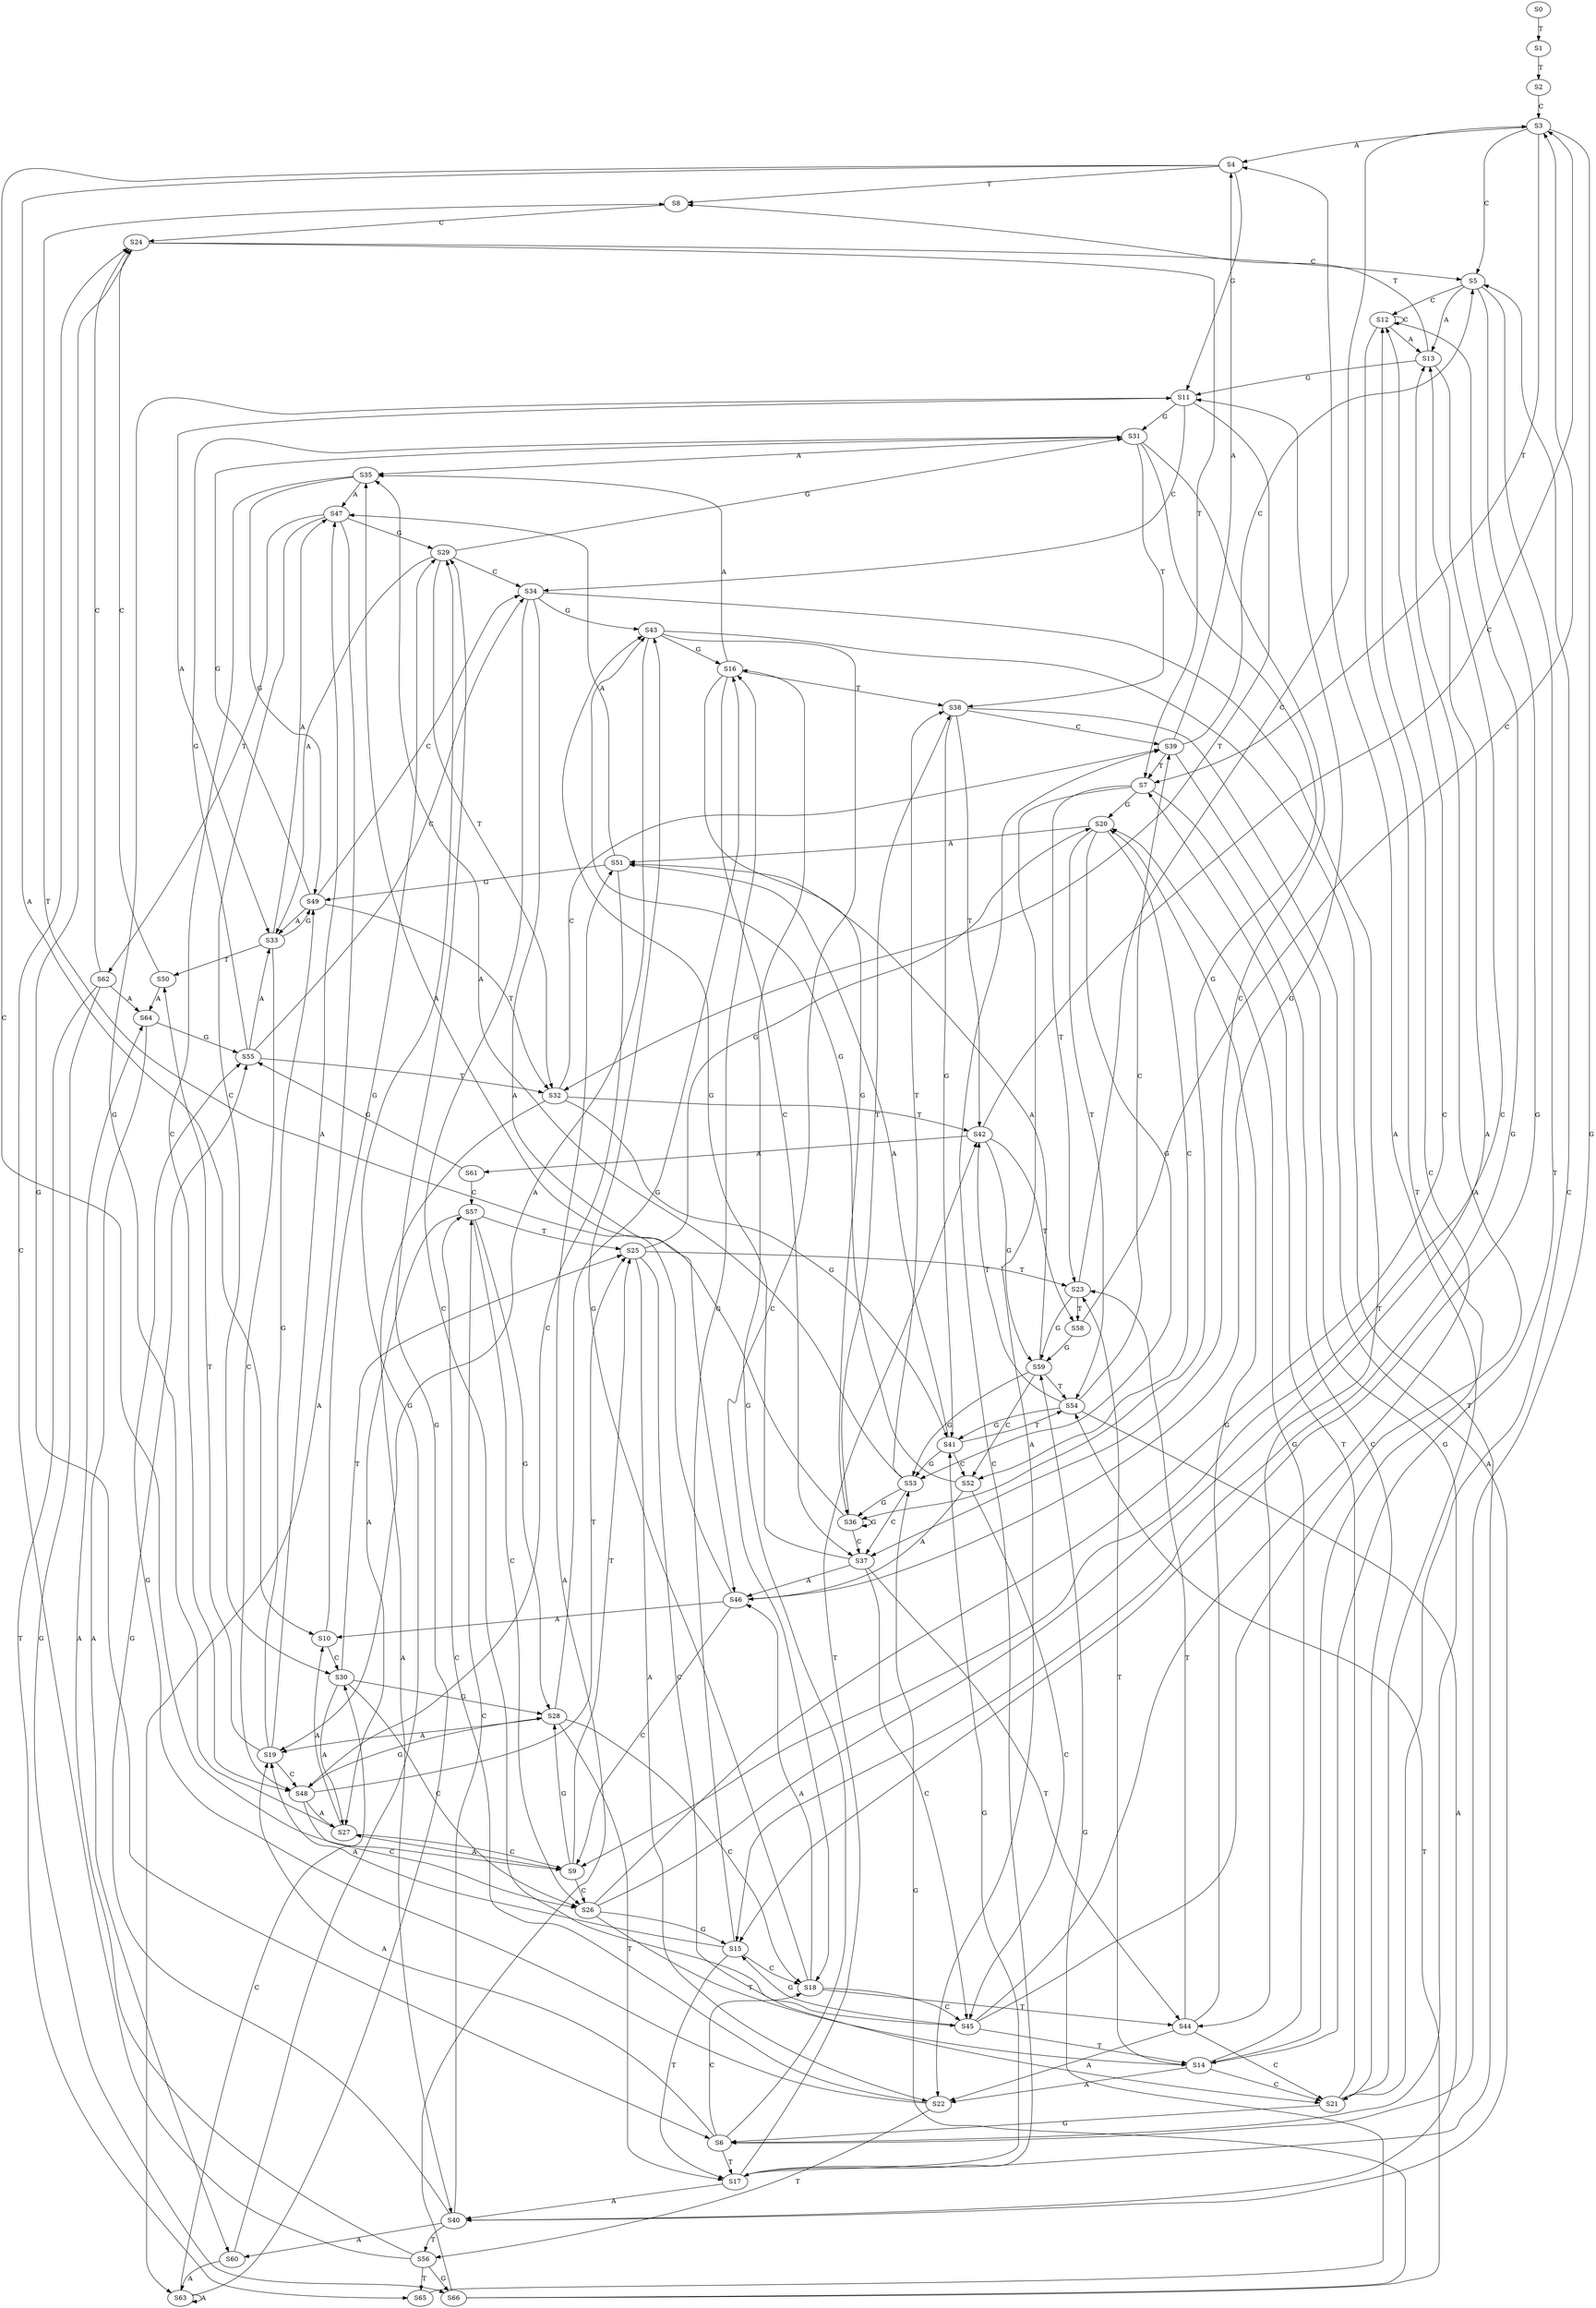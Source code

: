 strict digraph  {
	S0 -> S1 [ label = T ];
	S1 -> S2 [ label = T ];
	S2 -> S3 [ label = C ];
	S3 -> S4 [ label = A ];
	S3 -> S5 [ label = C ];
	S3 -> S6 [ label = G ];
	S3 -> S7 [ label = T ];
	S4 -> S8 [ label = T ];
	S4 -> S9 [ label = C ];
	S4 -> S10 [ label = A ];
	S4 -> S11 [ label = G ];
	S5 -> S12 [ label = C ];
	S5 -> S13 [ label = A ];
	S5 -> S14 [ label = T ];
	S5 -> S15 [ label = G ];
	S6 -> S16 [ label = G ];
	S6 -> S17 [ label = T ];
	S6 -> S18 [ label = C ];
	S6 -> S19 [ label = A ];
	S7 -> S20 [ label = G ];
	S7 -> S21 [ label = C ];
	S7 -> S22 [ label = A ];
	S7 -> S23 [ label = T ];
	S8 -> S24 [ label = C ];
	S9 -> S25 [ label = T ];
	S9 -> S26 [ label = C ];
	S9 -> S27 [ label = A ];
	S9 -> S28 [ label = G ];
	S10 -> S29 [ label = G ];
	S10 -> S30 [ label = C ];
	S11 -> S31 [ label = G ];
	S11 -> S32 [ label = T ];
	S11 -> S33 [ label = A ];
	S11 -> S34 [ label = C ];
	S12 -> S15 [ label = G ];
	S12 -> S12 [ label = C ];
	S12 -> S13 [ label = A ];
	S12 -> S14 [ label = T ];
	S13 -> S11 [ label = G ];
	S13 -> S8 [ label = T ];
	S13 -> S9 [ label = C ];
	S14 -> S20 [ label = G ];
	S14 -> S21 [ label = C ];
	S14 -> S23 [ label = T ];
	S14 -> S22 [ label = A ];
	S15 -> S19 [ label = A ];
	S15 -> S16 [ label = G ];
	S15 -> S17 [ label = T ];
	S15 -> S18 [ label = C ];
	S16 -> S35 [ label = A ];
	S16 -> S36 [ label = G ];
	S16 -> S37 [ label = C ];
	S16 -> S38 [ label = T ];
	S17 -> S39 [ label = C ];
	S17 -> S40 [ label = A ];
	S17 -> S41 [ label = G ];
	S17 -> S42 [ label = T ];
	S18 -> S43 [ label = G ];
	S18 -> S44 [ label = T ];
	S18 -> S45 [ label = C ];
	S18 -> S46 [ label = A ];
	S19 -> S47 [ label = A ];
	S19 -> S48 [ label = C ];
	S19 -> S49 [ label = G ];
	S19 -> S50 [ label = T ];
	S20 -> S51 [ label = A ];
	S20 -> S52 [ label = C ];
	S20 -> S53 [ label = G ];
	S20 -> S54 [ label = T ];
	S21 -> S7 [ label = T ];
	S21 -> S6 [ label = G ];
	S21 -> S5 [ label = C ];
	S21 -> S4 [ label = A ];
	S22 -> S55 [ label = G ];
	S22 -> S56 [ label = T ];
	S22 -> S57 [ label = C ];
	S23 -> S3 [ label = C ];
	S23 -> S58 [ label = T ];
	S23 -> S59 [ label = G ];
	S24 -> S5 [ label = C ];
	S24 -> S6 [ label = G ];
	S24 -> S7 [ label = T ];
	S25 -> S22 [ label = A ];
	S25 -> S21 [ label = C ];
	S25 -> S23 [ label = T ];
	S25 -> S20 [ label = G ];
	S26 -> S12 [ label = C ];
	S26 -> S13 [ label = A ];
	S26 -> S14 [ label = T ];
	S26 -> S15 [ label = G ];
	S27 -> S11 [ label = G ];
	S27 -> S9 [ label = C ];
	S27 -> S10 [ label = A ];
	S28 -> S16 [ label = G ];
	S28 -> S19 [ label = A ];
	S28 -> S17 [ label = T ];
	S28 -> S18 [ label = C ];
	S29 -> S32 [ label = T ];
	S29 -> S33 [ label = A ];
	S29 -> S34 [ label = C ];
	S29 -> S31 [ label = G ];
	S30 -> S27 [ label = A ];
	S30 -> S26 [ label = C ];
	S30 -> S28 [ label = G ];
	S30 -> S25 [ label = T ];
	S31 -> S35 [ label = A ];
	S31 -> S36 [ label = G ];
	S31 -> S38 [ label = T ];
	S31 -> S37 [ label = C ];
	S32 -> S40 [ label = A ];
	S32 -> S39 [ label = C ];
	S32 -> S41 [ label = G ];
	S32 -> S42 [ label = T ];
	S33 -> S47 [ label = A ];
	S33 -> S48 [ label = C ];
	S33 -> S50 [ label = T ];
	S33 -> S49 [ label = G ];
	S34 -> S45 [ label = C ];
	S34 -> S46 [ label = A ];
	S34 -> S43 [ label = G ];
	S34 -> S44 [ label = T ];
	S35 -> S47 [ label = A ];
	S35 -> S49 [ label = G ];
	S35 -> S48 [ label = C ];
	S36 -> S38 [ label = T ];
	S36 -> S37 [ label = C ];
	S36 -> S36 [ label = G ];
	S36 -> S35 [ label = A ];
	S37 -> S44 [ label = T ];
	S37 -> S45 [ label = C ];
	S37 -> S46 [ label = A ];
	S37 -> S43 [ label = G ];
	S38 -> S40 [ label = A ];
	S38 -> S39 [ label = C ];
	S38 -> S41 [ label = G ];
	S38 -> S42 [ label = T ];
	S39 -> S7 [ label = T ];
	S39 -> S6 [ label = G ];
	S39 -> S4 [ label = A ];
	S39 -> S5 [ label = C ];
	S40 -> S56 [ label = T ];
	S40 -> S55 [ label = G ];
	S40 -> S60 [ label = A ];
	S40 -> S57 [ label = C ];
	S41 -> S54 [ label = T ];
	S41 -> S53 [ label = G ];
	S41 -> S51 [ label = A ];
	S41 -> S52 [ label = C ];
	S42 -> S3 [ label = C ];
	S42 -> S59 [ label = G ];
	S42 -> S61 [ label = A ];
	S42 -> S58 [ label = T ];
	S43 -> S16 [ label = G ];
	S43 -> S19 [ label = A ];
	S43 -> S17 [ label = T ];
	S43 -> S18 [ label = C ];
	S44 -> S22 [ label = A ];
	S44 -> S21 [ label = C ];
	S44 -> S23 [ label = T ];
	S44 -> S20 [ label = G ];
	S45 -> S15 [ label = G ];
	S45 -> S13 [ label = A ];
	S45 -> S14 [ label = T ];
	S45 -> S12 [ label = C ];
	S46 -> S11 [ label = G ];
	S46 -> S9 [ label = C ];
	S46 -> S10 [ label = A ];
	S46 -> S8 [ label = T ];
	S47 -> S62 [ label = T ];
	S47 -> S30 [ label = C ];
	S47 -> S63 [ label = A ];
	S47 -> S29 [ label = G ];
	S48 -> S25 [ label = T ];
	S48 -> S28 [ label = G ];
	S48 -> S26 [ label = C ];
	S48 -> S27 [ label = A ];
	S49 -> S32 [ label = T ];
	S49 -> S31 [ label = G ];
	S49 -> S33 [ label = A ];
	S49 -> S34 [ label = C ];
	S50 -> S64 [ label = A ];
	S50 -> S24 [ label = C ];
	S51 -> S49 [ label = G ];
	S51 -> S48 [ label = C ];
	S51 -> S47 [ label = A ];
	S52 -> S45 [ label = C ];
	S52 -> S43 [ label = G ];
	S52 -> S46 [ label = A ];
	S53 -> S36 [ label = G ];
	S53 -> S37 [ label = C ];
	S53 -> S35 [ label = A ];
	S53 -> S38 [ label = T ];
	S54 -> S39 [ label = C ];
	S54 -> S42 [ label = T ];
	S54 -> S41 [ label = G ];
	S54 -> S40 [ label = A ];
	S55 -> S32 [ label = T ];
	S55 -> S33 [ label = A ];
	S55 -> S34 [ label = C ];
	S55 -> S31 [ label = G ];
	S56 -> S24 [ label = C ];
	S56 -> S64 [ label = A ];
	S56 -> S65 [ label = T ];
	S56 -> S66 [ label = G ];
	S57 -> S28 [ label = G ];
	S57 -> S25 [ label = T ];
	S57 -> S26 [ label = C ];
	S57 -> S27 [ label = A ];
	S58 -> S59 [ label = G ];
	S58 -> S3 [ label = C ];
	S59 -> S53 [ label = G ];
	S59 -> S52 [ label = C ];
	S59 -> S54 [ label = T ];
	S59 -> S51 [ label = A ];
	S60 -> S29 [ label = G ];
	S60 -> S63 [ label = A ];
	S61 -> S57 [ label = C ];
	S61 -> S55 [ label = G ];
	S62 -> S64 [ label = A ];
	S62 -> S24 [ label = C ];
	S62 -> S66 [ label = G ];
	S62 -> S65 [ label = T ];
	S63 -> S29 [ label = G ];
	S63 -> S30 [ label = C ];
	S63 -> S63 [ label = A ];
	S64 -> S55 [ label = G ];
	S64 -> S60 [ label = A ];
	S65 -> S59 [ label = G ];
	S66 -> S53 [ label = G ];
	S66 -> S51 [ label = A ];
	S66 -> S54 [ label = T ];
}
